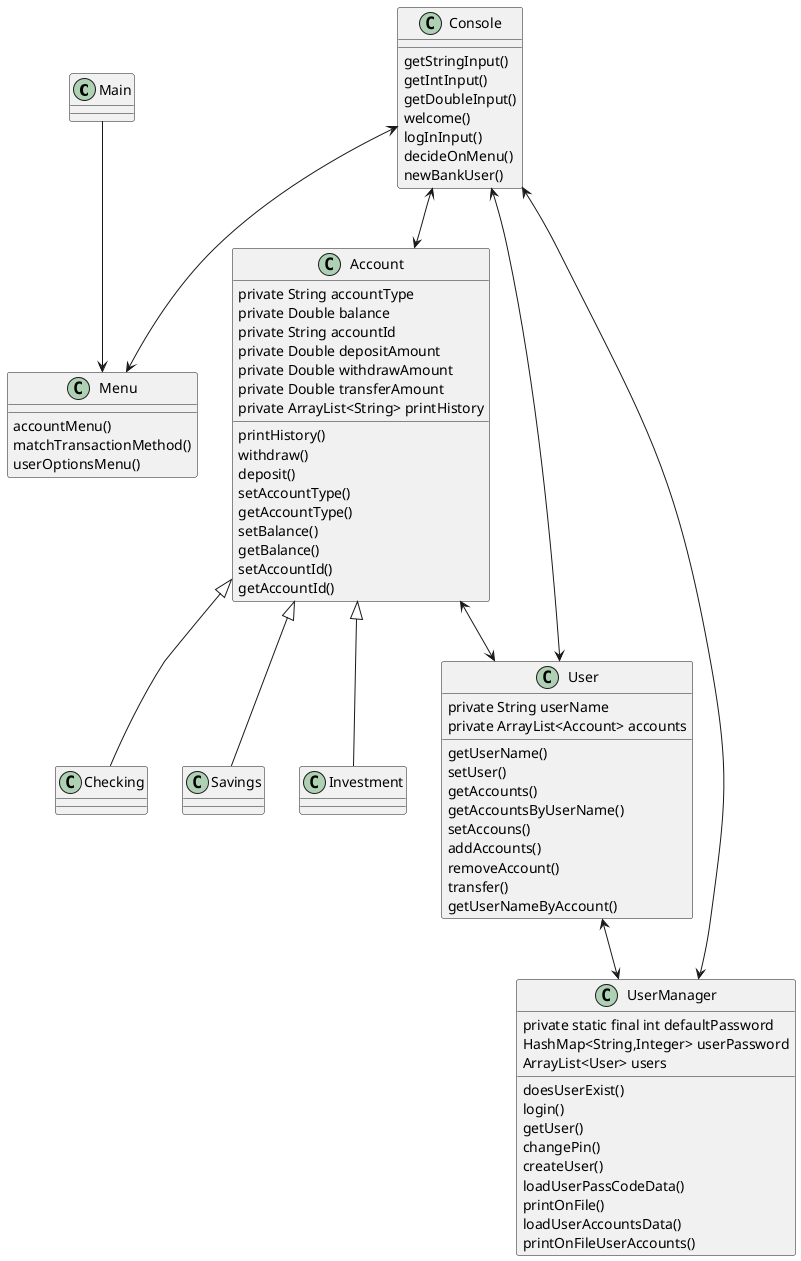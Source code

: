 @startuml
class Main{
}
class Menu {
accountMenu()
matchTransactionMethod()
userOptionsMenu()


}
class Console{
getStringInput()
getIntInput()
getDoubleInput()
welcome()
logInInput()
decideOnMenu()
newBankUser()

}

class Account {
   private String accountType
    private Double balance
    private String accountId
    private Double depositAmount
    private Double withdrawAmount
    private Double transferAmount
    private ArrayList<String> printHistory
    printHistory()
    withdraw()
    deposit()
    setAccountType()
    getAccountType()
    setBalance()
    getBalance()
    setAccountId()
    getAccountId()

}
class Checking {
}
class Savings {
}
class Investment {
}


Account <|--Checking
Account <|--Savings
Account <|--Investment
class User {
private String userName
private ArrayList<Account> accounts
getUserName()
setUser()
getAccounts()
getAccountsByUserName()
setAccouns()
addAccounts()
removeAccount()
transfer()
getUserNameByAccount()
}

 class UserManager{
   private static final int defaultPassword
   HashMap<String,Integer> userPassword
   ArrayList<User> users

   doesUserExist()
   login()
   getUser()
   changePin()
   createUser()
   loadUserPassCodeData()
   printOnFile()
   loadUserAccountsData()
   printOnFileUserAccounts()

 }

Main --> Menu
Console <--> Menu
Console <--> Account
Console <--> User
Console <--> UserManager
User <--> UserManager
Account  <--> User
@enduml
